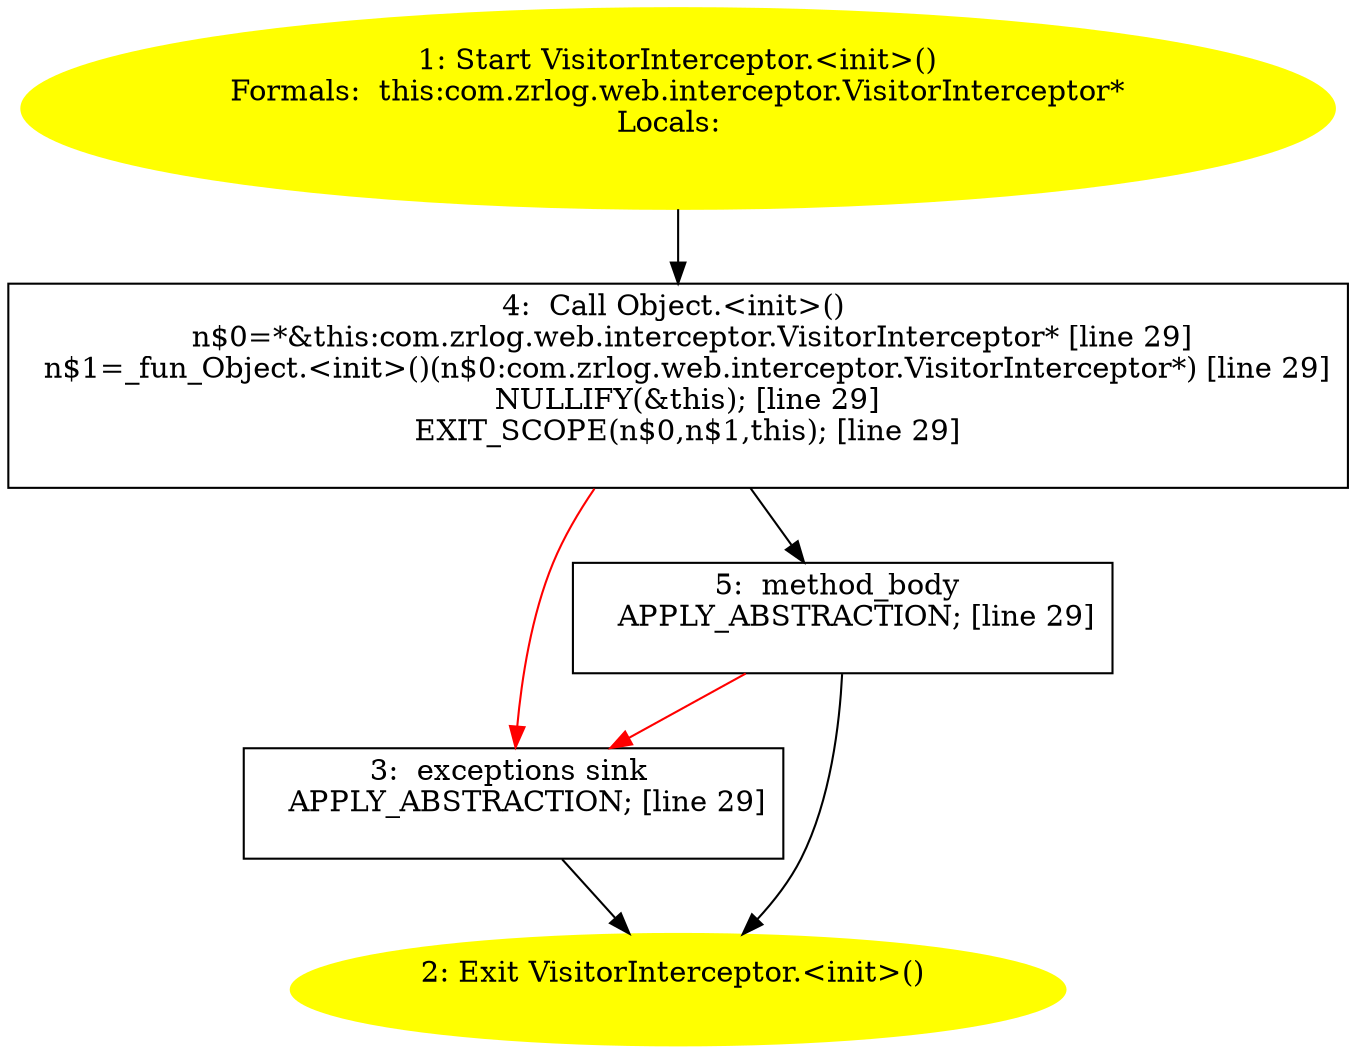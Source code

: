 /* @generated */
digraph cfg {
"com.zrlog.web.interceptor.VisitorInterceptor.<init>().6ff26c9006258630eae6eedb70ca7dc3_1" [label="1: Start VisitorInterceptor.<init>()\nFormals:  this:com.zrlog.web.interceptor.VisitorInterceptor*\nLocals:  \n  " color=yellow style=filled]
	

	 "com.zrlog.web.interceptor.VisitorInterceptor.<init>().6ff26c9006258630eae6eedb70ca7dc3_1" -> "com.zrlog.web.interceptor.VisitorInterceptor.<init>().6ff26c9006258630eae6eedb70ca7dc3_4" ;
"com.zrlog.web.interceptor.VisitorInterceptor.<init>().6ff26c9006258630eae6eedb70ca7dc3_2" [label="2: Exit VisitorInterceptor.<init>() \n  " color=yellow style=filled]
	

"com.zrlog.web.interceptor.VisitorInterceptor.<init>().6ff26c9006258630eae6eedb70ca7dc3_3" [label="3:  exceptions sink \n   APPLY_ABSTRACTION; [line 29]\n " shape="box"]
	

	 "com.zrlog.web.interceptor.VisitorInterceptor.<init>().6ff26c9006258630eae6eedb70ca7dc3_3" -> "com.zrlog.web.interceptor.VisitorInterceptor.<init>().6ff26c9006258630eae6eedb70ca7dc3_2" ;
"com.zrlog.web.interceptor.VisitorInterceptor.<init>().6ff26c9006258630eae6eedb70ca7dc3_4" [label="4:  Call Object.<init>() \n   n$0=*&this:com.zrlog.web.interceptor.VisitorInterceptor* [line 29]\n  n$1=_fun_Object.<init>()(n$0:com.zrlog.web.interceptor.VisitorInterceptor*) [line 29]\n  NULLIFY(&this); [line 29]\n  EXIT_SCOPE(n$0,n$1,this); [line 29]\n " shape="box"]
	

	 "com.zrlog.web.interceptor.VisitorInterceptor.<init>().6ff26c9006258630eae6eedb70ca7dc3_4" -> "com.zrlog.web.interceptor.VisitorInterceptor.<init>().6ff26c9006258630eae6eedb70ca7dc3_5" ;
	 "com.zrlog.web.interceptor.VisitorInterceptor.<init>().6ff26c9006258630eae6eedb70ca7dc3_4" -> "com.zrlog.web.interceptor.VisitorInterceptor.<init>().6ff26c9006258630eae6eedb70ca7dc3_3" [color="red" ];
"com.zrlog.web.interceptor.VisitorInterceptor.<init>().6ff26c9006258630eae6eedb70ca7dc3_5" [label="5:  method_body \n   APPLY_ABSTRACTION; [line 29]\n " shape="box"]
	

	 "com.zrlog.web.interceptor.VisitorInterceptor.<init>().6ff26c9006258630eae6eedb70ca7dc3_5" -> "com.zrlog.web.interceptor.VisitorInterceptor.<init>().6ff26c9006258630eae6eedb70ca7dc3_2" ;
	 "com.zrlog.web.interceptor.VisitorInterceptor.<init>().6ff26c9006258630eae6eedb70ca7dc3_5" -> "com.zrlog.web.interceptor.VisitorInterceptor.<init>().6ff26c9006258630eae6eedb70ca7dc3_3" [color="red" ];
}
